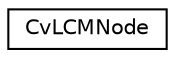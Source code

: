 digraph "Graphical Class Hierarchy"
{
 // LATEX_PDF_SIZE
  edge [fontname="Helvetica",fontsize="10",labelfontname="Helvetica",labelfontsize="10"];
  node [fontname="Helvetica",fontsize="10",shape=record];
  rankdir="LR";
  Node0 [label="CvLCMNode",height=0.2,width=0.4,color="black", fillcolor="white", style="filled",URL="$struct_cv_l_c_m_node.html",tooltip=" "];
}
